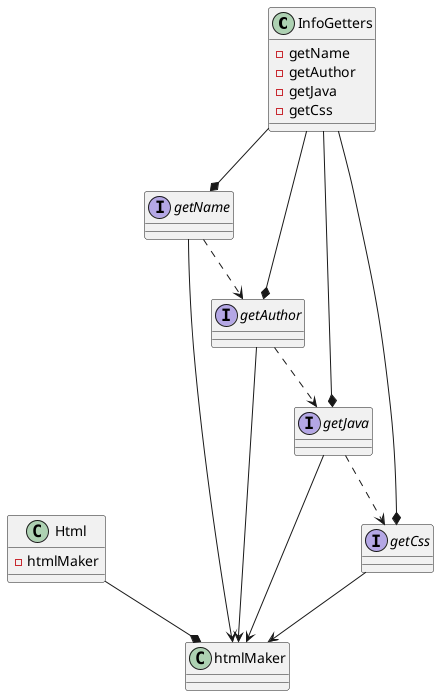 @startuml
'https://plantuml.com/class-diagram

class InfoGetters{
-getName
-getAuthor
-getJava
-getCss
}

class Html{
-htmlMaker
}

interface getName
interface getAuthor
interface getJava
interface getCss

InfoGetters --* getName
InfoGetters --* getAuthor
InfoGetters --* getJava
InfoGetters --* getCss

Html --* htmlMaker

getName --> htmlMaker
getName ..> getAuthor
getAuthor --> htmlMaker
getAuthor ..> getJava
getJava --> htmlMaker
getJava ..> getCss
getCss --> htmlMaker

@enduml
